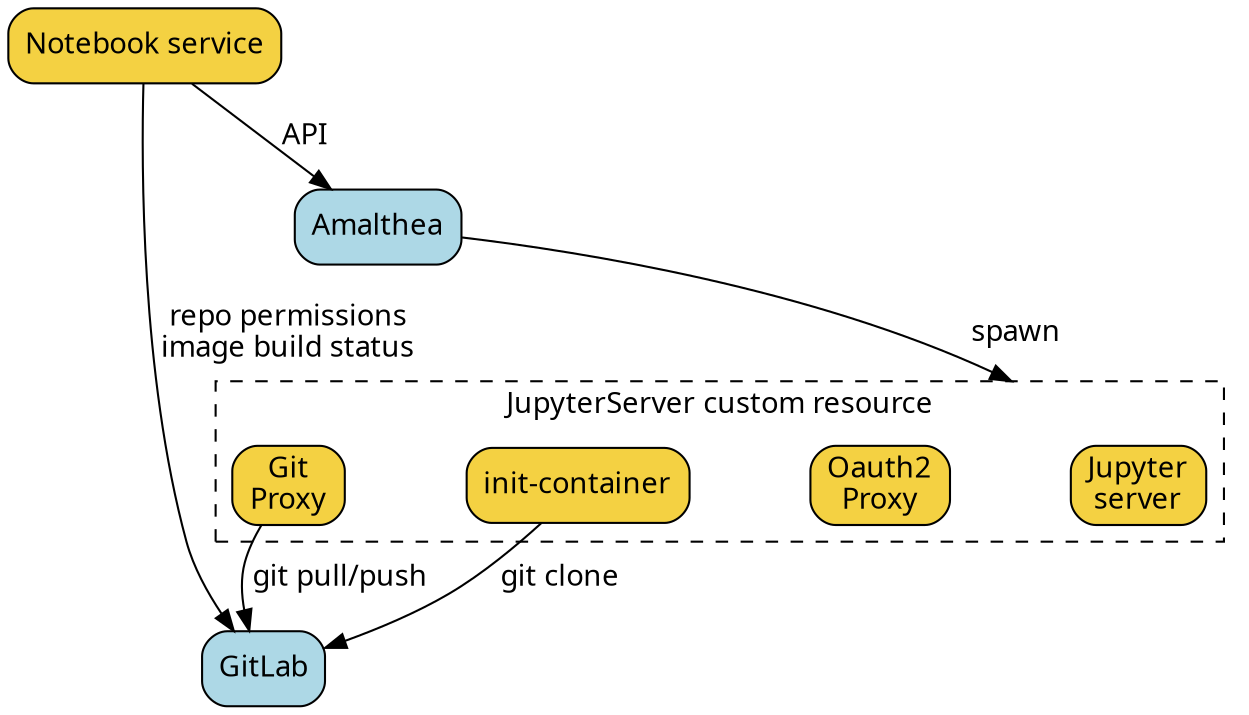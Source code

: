 strict digraph architecture {
  compound=true;
  newrank=true;

  graph [fontname="Raleway", nodesep="0.8"];
  node [shape="rect", style="filled,rounded", fontname="Raleway"];
  edge [fontname="Raleway"]

  
  GitLab [fillcolor="lightblue"]
  Amalthea [fillcolor="lightblue"]
  "notebook-service" [fillcolor="#f4d142" label="Notebook service"]
  notebook [label="Jupyter\nserver", shape="rect", fillcolor="#f4d142"]
  oauth2proxy [label="Oauth2\nProxy", shape="rect", fillcolor="#f4d142"]
  gitproxy [label="Git\nProxy", shape="rect", fillcolor="#f4d142"]
  "init-container" [shape="rect", fillcolor="#f4d142"]
  

  "notebook-service" -> Amalthea [label=" API"]

  subgraph cluster_notebook {
      label="JupyterServer custom resource"
      style="dashed";
      notebook
      oauth2proxy
      "init-container"
      {rank=same; "init-container", notebook, oauth2proxy, gitproxy}
      
  }

  "notebook-service" -> GitLab [label=" repo permissions\n image build status"]
  Amalthea -> notebook [label=" spawn", lhead=cluster_notebook]
  gitproxy -> GitLab [label=" git pull/push"]
  "init-container" -> "GitLab" [label=" git clone"]
}
